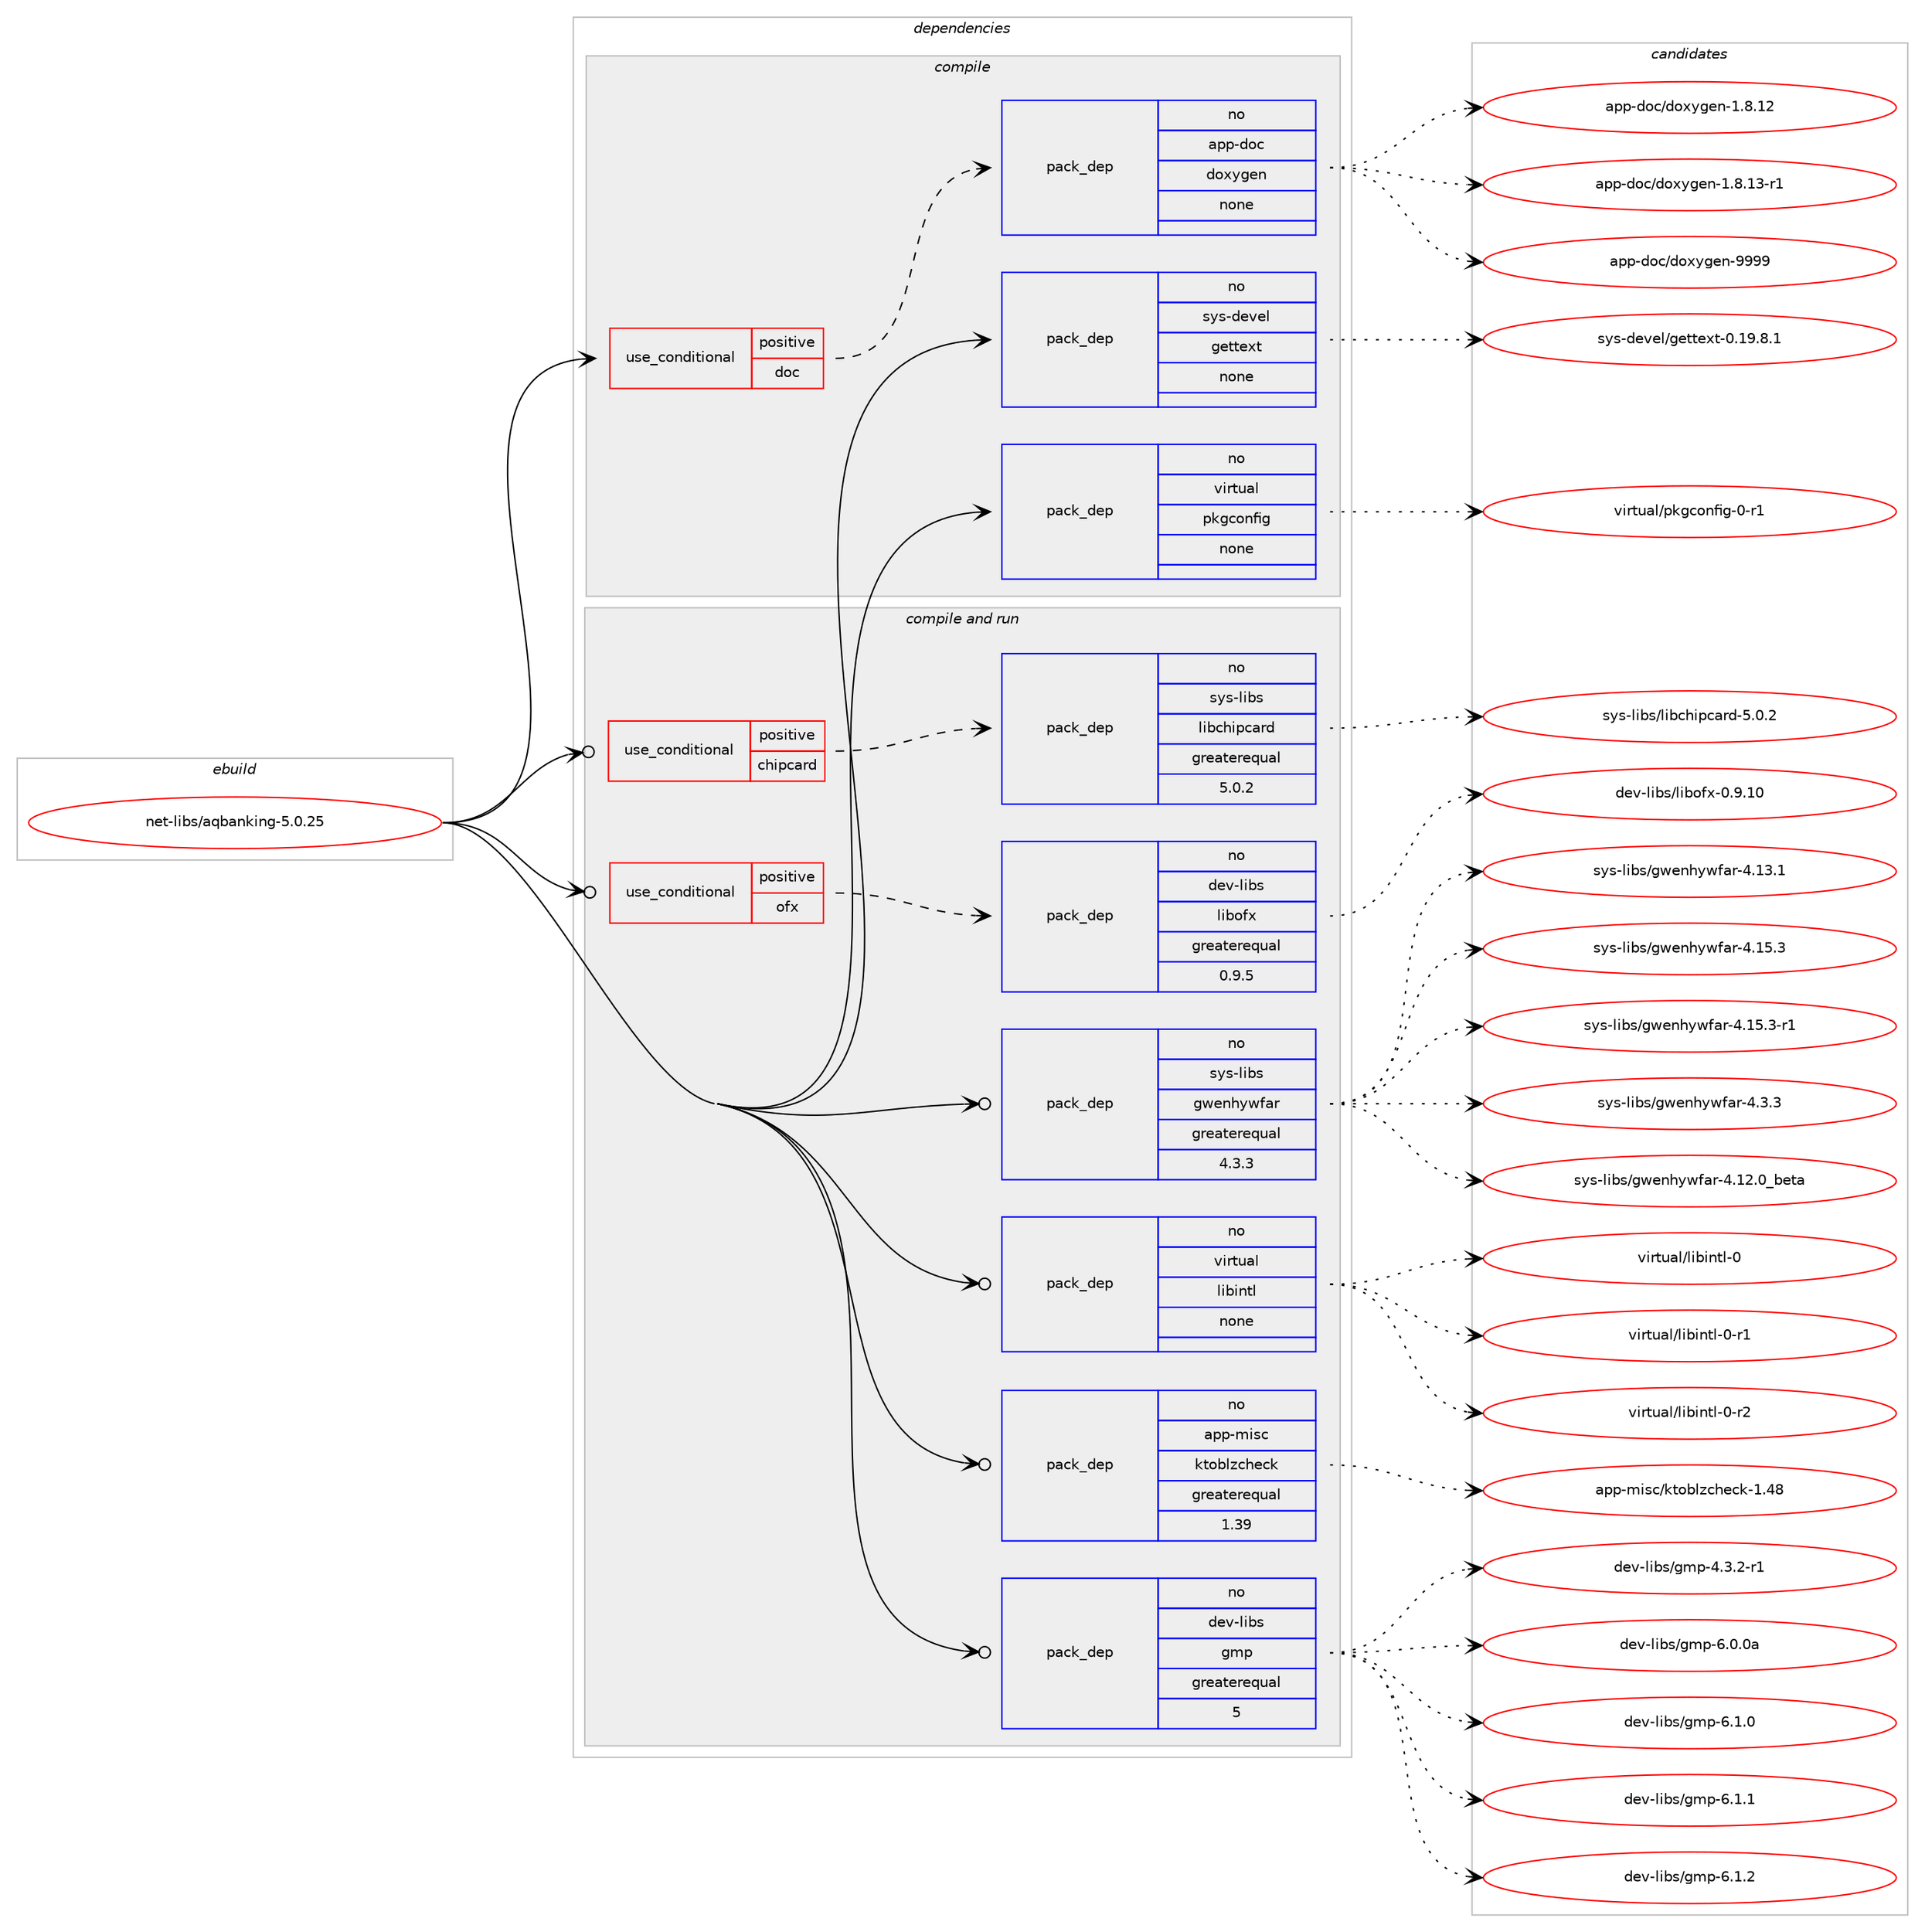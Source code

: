 digraph prolog {

# *************
# Graph options
# *************

newrank=true;
concentrate=true;
compound=true;
graph [rankdir=LR,fontname=Helvetica,fontsize=10,ranksep=1.5];#, ranksep=2.5, nodesep=0.2];
edge  [arrowhead=vee];
node  [fontname=Helvetica,fontsize=10];

# **********
# The ebuild
# **********

subgraph cluster_leftcol {
color=gray;
rank=same;
label=<<i>ebuild</i>>;
id [label="net-libs/aqbanking-5.0.25", color=red, width=4, href="../net-libs/aqbanking-5.0.25.svg"];
}

# ****************
# The dependencies
# ****************

subgraph cluster_midcol {
color=gray;
label=<<i>dependencies</i>>;
subgraph cluster_compile {
fillcolor="#eeeeee";
style=filled;
label=<<i>compile</i>>;
subgraph cond102819 {
dependency415457 [label=<<TABLE BORDER="0" CELLBORDER="1" CELLSPACING="0" CELLPADDING="4"><TR><TD ROWSPAN="3" CELLPADDING="10">use_conditional</TD></TR><TR><TD>positive</TD></TR><TR><TD>doc</TD></TR></TABLE>>, shape=none, color=red];
subgraph pack305737 {
dependency415458 [label=<<TABLE BORDER="0" CELLBORDER="1" CELLSPACING="0" CELLPADDING="4" WIDTH="220"><TR><TD ROWSPAN="6" CELLPADDING="30">pack_dep</TD></TR><TR><TD WIDTH="110">no</TD></TR><TR><TD>app-doc</TD></TR><TR><TD>doxygen</TD></TR><TR><TD>none</TD></TR><TR><TD></TD></TR></TABLE>>, shape=none, color=blue];
}
dependency415457:e -> dependency415458:w [weight=20,style="dashed",arrowhead="vee"];
}
id:e -> dependency415457:w [weight=20,style="solid",arrowhead="vee"];
subgraph pack305738 {
dependency415459 [label=<<TABLE BORDER="0" CELLBORDER="1" CELLSPACING="0" CELLPADDING="4" WIDTH="220"><TR><TD ROWSPAN="6" CELLPADDING="30">pack_dep</TD></TR><TR><TD WIDTH="110">no</TD></TR><TR><TD>sys-devel</TD></TR><TR><TD>gettext</TD></TR><TR><TD>none</TD></TR><TR><TD></TD></TR></TABLE>>, shape=none, color=blue];
}
id:e -> dependency415459:w [weight=20,style="solid",arrowhead="vee"];
subgraph pack305739 {
dependency415460 [label=<<TABLE BORDER="0" CELLBORDER="1" CELLSPACING="0" CELLPADDING="4" WIDTH="220"><TR><TD ROWSPAN="6" CELLPADDING="30">pack_dep</TD></TR><TR><TD WIDTH="110">no</TD></TR><TR><TD>virtual</TD></TR><TR><TD>pkgconfig</TD></TR><TR><TD>none</TD></TR><TR><TD></TD></TR></TABLE>>, shape=none, color=blue];
}
id:e -> dependency415460:w [weight=20,style="solid",arrowhead="vee"];
}
subgraph cluster_compileandrun {
fillcolor="#eeeeee";
style=filled;
label=<<i>compile and run</i>>;
subgraph cond102820 {
dependency415461 [label=<<TABLE BORDER="0" CELLBORDER="1" CELLSPACING="0" CELLPADDING="4"><TR><TD ROWSPAN="3" CELLPADDING="10">use_conditional</TD></TR><TR><TD>positive</TD></TR><TR><TD>chipcard</TD></TR></TABLE>>, shape=none, color=red];
subgraph pack305740 {
dependency415462 [label=<<TABLE BORDER="0" CELLBORDER="1" CELLSPACING="0" CELLPADDING="4" WIDTH="220"><TR><TD ROWSPAN="6" CELLPADDING="30">pack_dep</TD></TR><TR><TD WIDTH="110">no</TD></TR><TR><TD>sys-libs</TD></TR><TR><TD>libchipcard</TD></TR><TR><TD>greaterequal</TD></TR><TR><TD>5.0.2</TD></TR></TABLE>>, shape=none, color=blue];
}
dependency415461:e -> dependency415462:w [weight=20,style="dashed",arrowhead="vee"];
}
id:e -> dependency415461:w [weight=20,style="solid",arrowhead="odotvee"];
subgraph cond102821 {
dependency415463 [label=<<TABLE BORDER="0" CELLBORDER="1" CELLSPACING="0" CELLPADDING="4"><TR><TD ROWSPAN="3" CELLPADDING="10">use_conditional</TD></TR><TR><TD>positive</TD></TR><TR><TD>ofx</TD></TR></TABLE>>, shape=none, color=red];
subgraph pack305741 {
dependency415464 [label=<<TABLE BORDER="0" CELLBORDER="1" CELLSPACING="0" CELLPADDING="4" WIDTH="220"><TR><TD ROWSPAN="6" CELLPADDING="30">pack_dep</TD></TR><TR><TD WIDTH="110">no</TD></TR><TR><TD>dev-libs</TD></TR><TR><TD>libofx</TD></TR><TR><TD>greaterequal</TD></TR><TR><TD>0.9.5</TD></TR></TABLE>>, shape=none, color=blue];
}
dependency415463:e -> dependency415464:w [weight=20,style="dashed",arrowhead="vee"];
}
id:e -> dependency415463:w [weight=20,style="solid",arrowhead="odotvee"];
subgraph pack305742 {
dependency415465 [label=<<TABLE BORDER="0" CELLBORDER="1" CELLSPACING="0" CELLPADDING="4" WIDTH="220"><TR><TD ROWSPAN="6" CELLPADDING="30">pack_dep</TD></TR><TR><TD WIDTH="110">no</TD></TR><TR><TD>app-misc</TD></TR><TR><TD>ktoblzcheck</TD></TR><TR><TD>greaterequal</TD></TR><TR><TD>1.39</TD></TR></TABLE>>, shape=none, color=blue];
}
id:e -> dependency415465:w [weight=20,style="solid",arrowhead="odotvee"];
subgraph pack305743 {
dependency415466 [label=<<TABLE BORDER="0" CELLBORDER="1" CELLSPACING="0" CELLPADDING="4" WIDTH="220"><TR><TD ROWSPAN="6" CELLPADDING="30">pack_dep</TD></TR><TR><TD WIDTH="110">no</TD></TR><TR><TD>dev-libs</TD></TR><TR><TD>gmp</TD></TR><TR><TD>greaterequal</TD></TR><TR><TD>5</TD></TR></TABLE>>, shape=none, color=blue];
}
id:e -> dependency415466:w [weight=20,style="solid",arrowhead="odotvee"];
subgraph pack305744 {
dependency415467 [label=<<TABLE BORDER="0" CELLBORDER="1" CELLSPACING="0" CELLPADDING="4" WIDTH="220"><TR><TD ROWSPAN="6" CELLPADDING="30">pack_dep</TD></TR><TR><TD WIDTH="110">no</TD></TR><TR><TD>sys-libs</TD></TR><TR><TD>gwenhywfar</TD></TR><TR><TD>greaterequal</TD></TR><TR><TD>4.3.3</TD></TR></TABLE>>, shape=none, color=blue];
}
id:e -> dependency415467:w [weight=20,style="solid",arrowhead="odotvee"];
subgraph pack305745 {
dependency415468 [label=<<TABLE BORDER="0" CELLBORDER="1" CELLSPACING="0" CELLPADDING="4" WIDTH="220"><TR><TD ROWSPAN="6" CELLPADDING="30">pack_dep</TD></TR><TR><TD WIDTH="110">no</TD></TR><TR><TD>virtual</TD></TR><TR><TD>libintl</TD></TR><TR><TD>none</TD></TR><TR><TD></TD></TR></TABLE>>, shape=none, color=blue];
}
id:e -> dependency415468:w [weight=20,style="solid",arrowhead="odotvee"];
}
subgraph cluster_run {
fillcolor="#eeeeee";
style=filled;
label=<<i>run</i>>;
}
}

# **************
# The candidates
# **************

subgraph cluster_choices {
rank=same;
color=gray;
label=<<i>candidates</i>>;

subgraph choice305737 {
color=black;
nodesep=1;
choice9711211245100111994710011112012110310111045494656464950 [label="app-doc/doxygen-1.8.12", color=red, width=4,href="../app-doc/doxygen-1.8.12.svg"];
choice97112112451001119947100111120121103101110454946564649514511449 [label="app-doc/doxygen-1.8.13-r1", color=red, width=4,href="../app-doc/doxygen-1.8.13-r1.svg"];
choice971121124510011199471001111201211031011104557575757 [label="app-doc/doxygen-9999", color=red, width=4,href="../app-doc/doxygen-9999.svg"];
dependency415458:e -> choice9711211245100111994710011112012110310111045494656464950:w [style=dotted,weight="100"];
dependency415458:e -> choice97112112451001119947100111120121103101110454946564649514511449:w [style=dotted,weight="100"];
dependency415458:e -> choice971121124510011199471001111201211031011104557575757:w [style=dotted,weight="100"];
}
subgraph choice305738 {
color=black;
nodesep=1;
choice1151211154510010111810110847103101116116101120116454846495746564649 [label="sys-devel/gettext-0.19.8.1", color=red, width=4,href="../sys-devel/gettext-0.19.8.1.svg"];
dependency415459:e -> choice1151211154510010111810110847103101116116101120116454846495746564649:w [style=dotted,weight="100"];
}
subgraph choice305739 {
color=black;
nodesep=1;
choice11810511411611797108471121071039911111010210510345484511449 [label="virtual/pkgconfig-0-r1", color=red, width=4,href="../virtual/pkgconfig-0-r1.svg"];
dependency415460:e -> choice11810511411611797108471121071039911111010210510345484511449:w [style=dotted,weight="100"];
}
subgraph choice305740 {
color=black;
nodesep=1;
choice11512111545108105981154710810598991041051129997114100455346484650 [label="sys-libs/libchipcard-5.0.2", color=red, width=4,href="../sys-libs/libchipcard-5.0.2.svg"];
dependency415462:e -> choice11512111545108105981154710810598991041051129997114100455346484650:w [style=dotted,weight="100"];
}
subgraph choice305741 {
color=black;
nodesep=1;
choice1001011184510810598115471081059811110212045484657464948 [label="dev-libs/libofx-0.9.10", color=red, width=4,href="../dev-libs/libofx-0.9.10.svg"];
dependency415464:e -> choice1001011184510810598115471081059811110212045484657464948:w [style=dotted,weight="100"];
}
subgraph choice305742 {
color=black;
nodesep=1;
choice971121124510910511599471071161119810812299104101991074549465256 [label="app-misc/ktoblzcheck-1.48", color=red, width=4,href="../app-misc/ktoblzcheck-1.48.svg"];
dependency415465:e -> choice971121124510910511599471071161119810812299104101991074549465256:w [style=dotted,weight="100"];
}
subgraph choice305743 {
color=black;
nodesep=1;
choice1001011184510810598115471031091124552465146504511449 [label="dev-libs/gmp-4.3.2-r1", color=red, width=4,href="../dev-libs/gmp-4.3.2-r1.svg"];
choice10010111845108105981154710310911245544648464897 [label="dev-libs/gmp-6.0.0a", color=red, width=4,href="../dev-libs/gmp-6.0.0a.svg"];
choice100101118451081059811547103109112455446494648 [label="dev-libs/gmp-6.1.0", color=red, width=4,href="../dev-libs/gmp-6.1.0.svg"];
choice100101118451081059811547103109112455446494649 [label="dev-libs/gmp-6.1.1", color=red, width=4,href="../dev-libs/gmp-6.1.1.svg"];
choice100101118451081059811547103109112455446494650 [label="dev-libs/gmp-6.1.2", color=red, width=4,href="../dev-libs/gmp-6.1.2.svg"];
dependency415466:e -> choice1001011184510810598115471031091124552465146504511449:w [style=dotted,weight="100"];
dependency415466:e -> choice10010111845108105981154710310911245544648464897:w [style=dotted,weight="100"];
dependency415466:e -> choice100101118451081059811547103109112455446494648:w [style=dotted,weight="100"];
dependency415466:e -> choice100101118451081059811547103109112455446494649:w [style=dotted,weight="100"];
dependency415466:e -> choice100101118451081059811547103109112455446494650:w [style=dotted,weight="100"];
}
subgraph choice305744 {
color=black;
nodesep=1;
choice1151211154510810598115471031191011101041211191029711445524649504648959810111697 [label="sys-libs/gwenhywfar-4.12.0_beta", color=red, width=4,href="../sys-libs/gwenhywfar-4.12.0_beta.svg"];
choice1151211154510810598115471031191011101041211191029711445524649514649 [label="sys-libs/gwenhywfar-4.13.1", color=red, width=4,href="../sys-libs/gwenhywfar-4.13.1.svg"];
choice1151211154510810598115471031191011101041211191029711445524649534651 [label="sys-libs/gwenhywfar-4.15.3", color=red, width=4,href="../sys-libs/gwenhywfar-4.15.3.svg"];
choice11512111545108105981154710311910111010412111910297114455246495346514511449 [label="sys-libs/gwenhywfar-4.15.3-r1", color=red, width=4,href="../sys-libs/gwenhywfar-4.15.3-r1.svg"];
choice11512111545108105981154710311910111010412111910297114455246514651 [label="sys-libs/gwenhywfar-4.3.3", color=red, width=4,href="../sys-libs/gwenhywfar-4.3.3.svg"];
dependency415467:e -> choice1151211154510810598115471031191011101041211191029711445524649504648959810111697:w [style=dotted,weight="100"];
dependency415467:e -> choice1151211154510810598115471031191011101041211191029711445524649514649:w [style=dotted,weight="100"];
dependency415467:e -> choice1151211154510810598115471031191011101041211191029711445524649534651:w [style=dotted,weight="100"];
dependency415467:e -> choice11512111545108105981154710311910111010412111910297114455246495346514511449:w [style=dotted,weight="100"];
dependency415467:e -> choice11512111545108105981154710311910111010412111910297114455246514651:w [style=dotted,weight="100"];
}
subgraph choice305745 {
color=black;
nodesep=1;
choice1181051141161179710847108105981051101161084548 [label="virtual/libintl-0", color=red, width=4,href="../virtual/libintl-0.svg"];
choice11810511411611797108471081059810511011610845484511449 [label="virtual/libintl-0-r1", color=red, width=4,href="../virtual/libintl-0-r1.svg"];
choice11810511411611797108471081059810511011610845484511450 [label="virtual/libintl-0-r2", color=red, width=4,href="../virtual/libintl-0-r2.svg"];
dependency415468:e -> choice1181051141161179710847108105981051101161084548:w [style=dotted,weight="100"];
dependency415468:e -> choice11810511411611797108471081059810511011610845484511449:w [style=dotted,weight="100"];
dependency415468:e -> choice11810511411611797108471081059810511011610845484511450:w [style=dotted,weight="100"];
}
}

}

